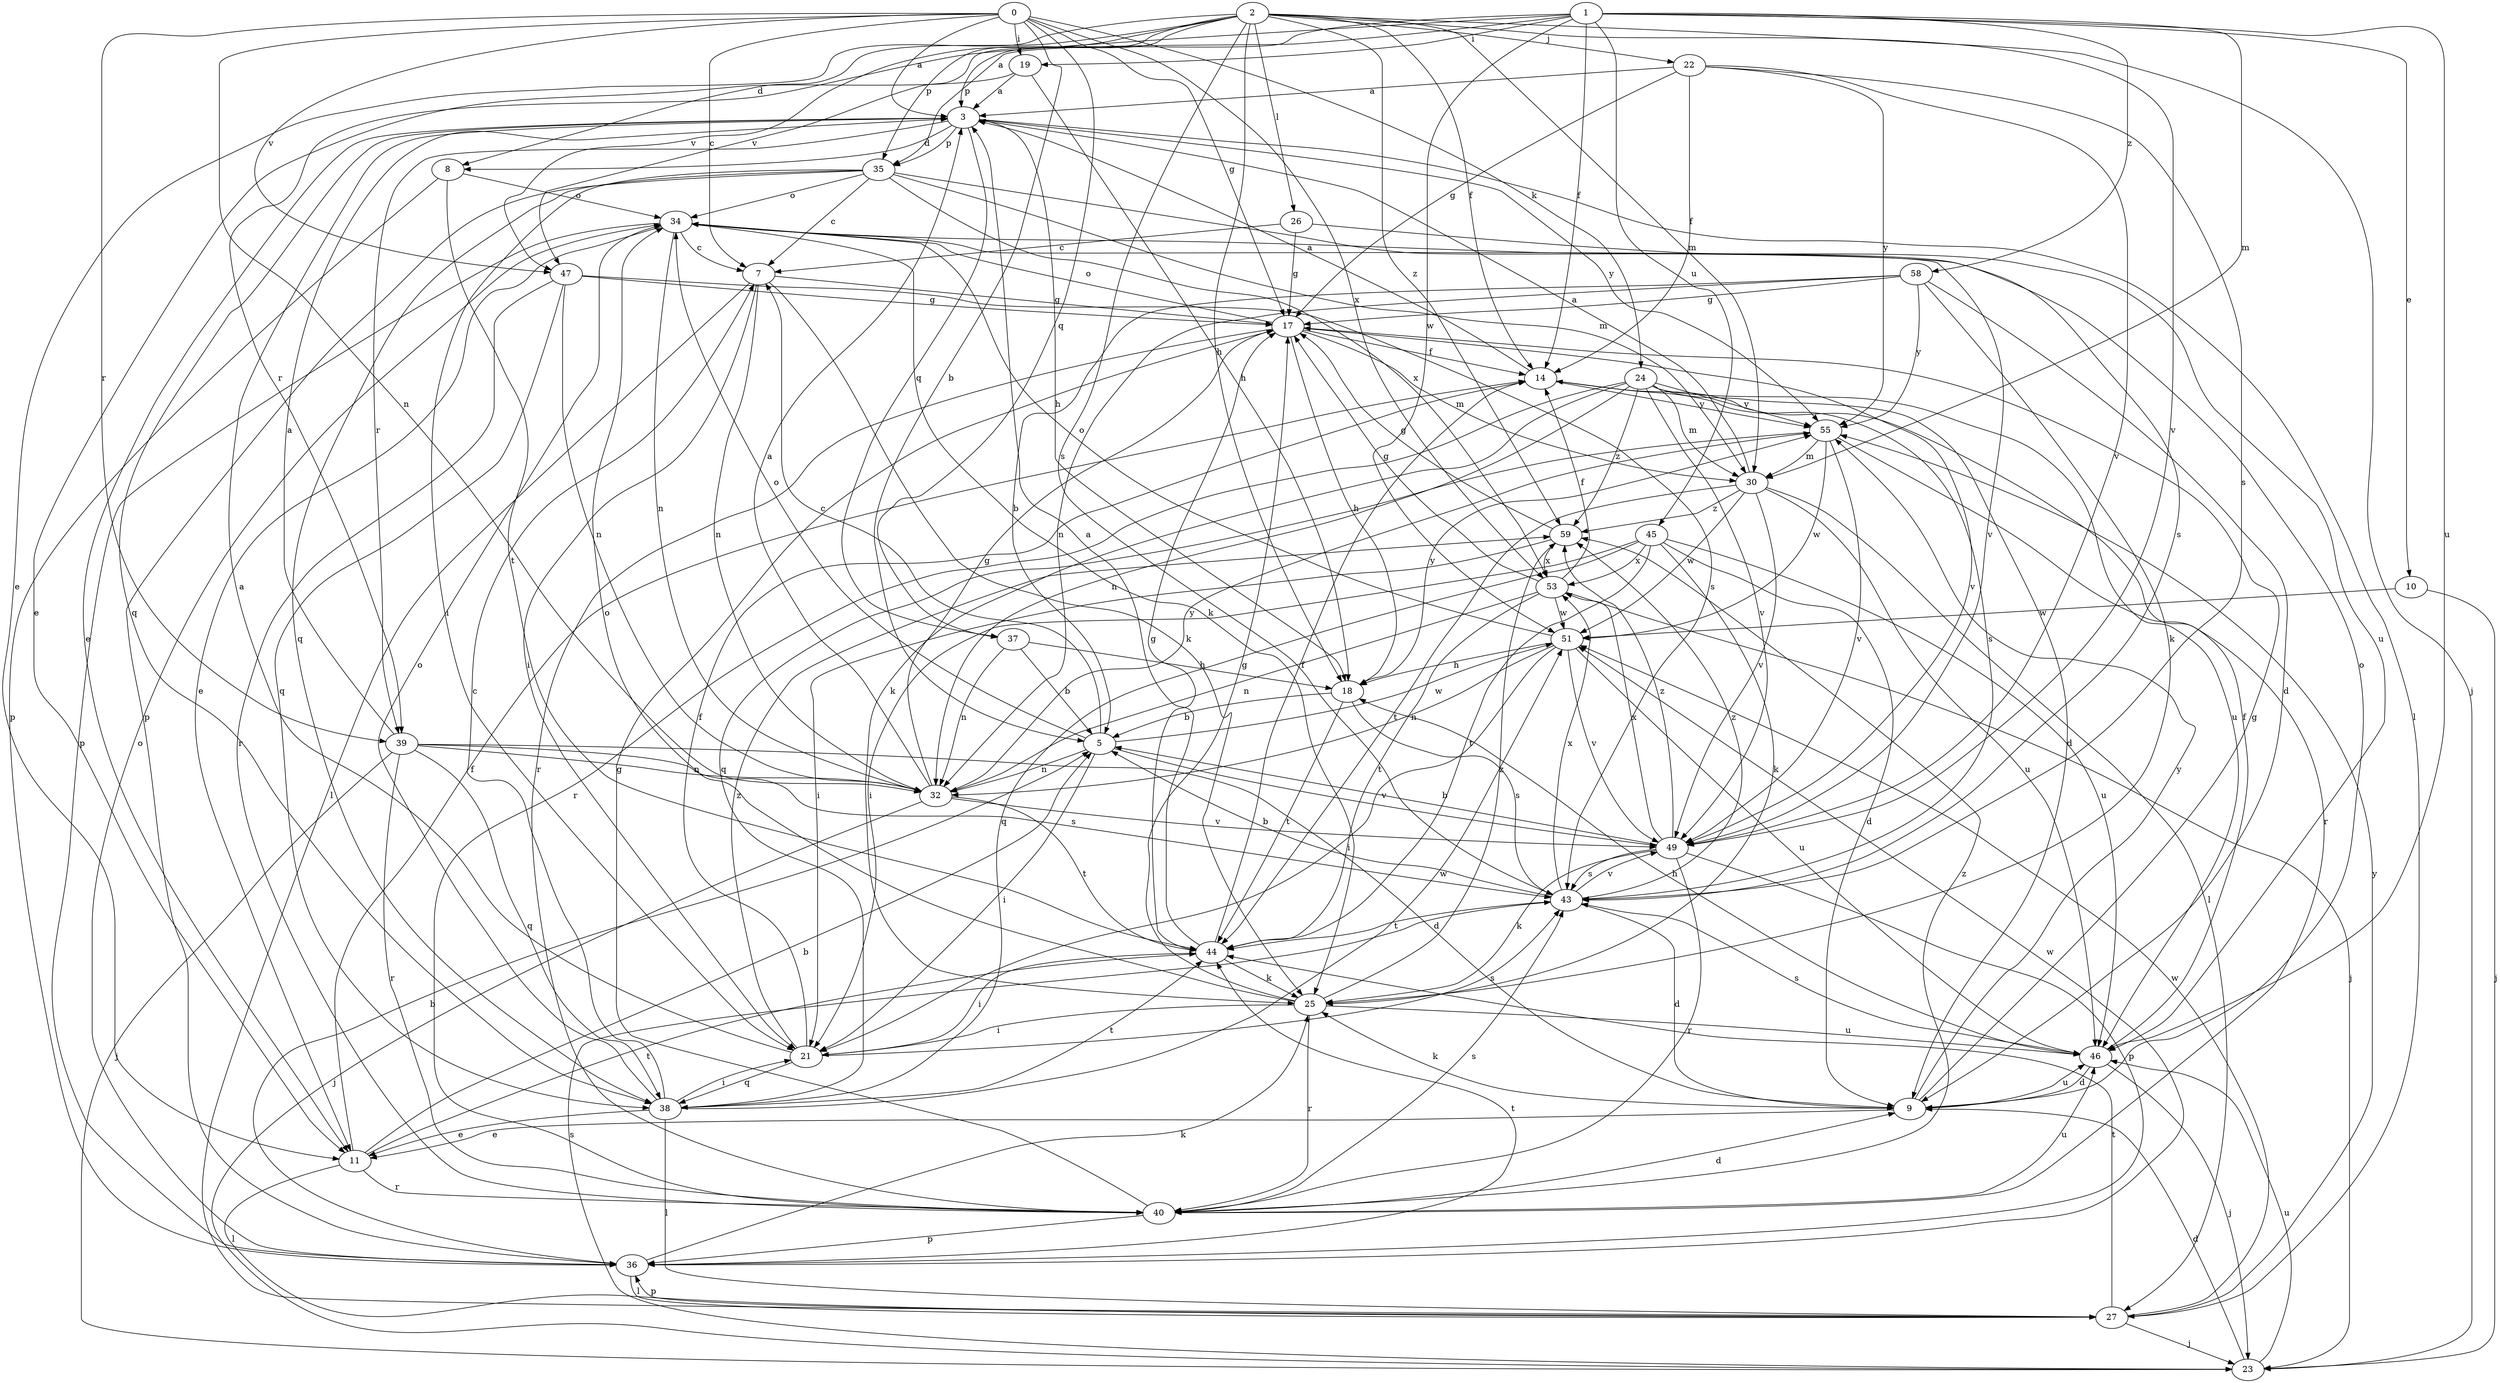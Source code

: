 strict digraph  {
0;
1;
2;
3;
5;
7;
8;
9;
10;
11;
14;
17;
18;
19;
21;
22;
23;
24;
25;
26;
27;
30;
32;
34;
35;
36;
37;
38;
39;
40;
43;
44;
45;
46;
47;
49;
51;
53;
55;
58;
59;
0 -> 3  [label=a];
0 -> 5  [label=b];
0 -> 7  [label=c];
0 -> 17  [label=g];
0 -> 19  [label=i];
0 -> 24  [label=k];
0 -> 32  [label=n];
0 -> 37  [label=q];
0 -> 39  [label=r];
0 -> 47  [label=v];
0 -> 53  [label=x];
1 -> 10  [label=e];
1 -> 14  [label=f];
1 -> 19  [label=i];
1 -> 30  [label=m];
1 -> 35  [label=p];
1 -> 39  [label=r];
1 -> 45  [label=u];
1 -> 46  [label=u];
1 -> 47  [label=v];
1 -> 51  [label=w];
1 -> 58  [label=z];
2 -> 3  [label=a];
2 -> 8  [label=d];
2 -> 11  [label=e];
2 -> 14  [label=f];
2 -> 18  [label=h];
2 -> 22  [label=j];
2 -> 23  [label=j];
2 -> 26  [label=l];
2 -> 30  [label=m];
2 -> 35  [label=p];
2 -> 43  [label=s];
2 -> 47  [label=v];
2 -> 49  [label=v];
2 -> 59  [label=z];
3 -> 8  [label=d];
3 -> 11  [label=e];
3 -> 18  [label=h];
3 -> 27  [label=l];
3 -> 35  [label=p];
3 -> 37  [label=q];
3 -> 38  [label=q];
3 -> 39  [label=r];
3 -> 55  [label=y];
5 -> 7  [label=c];
5 -> 21  [label=i];
5 -> 32  [label=n];
5 -> 34  [label=o];
5 -> 49  [label=v];
5 -> 51  [label=w];
7 -> 17  [label=g];
7 -> 21  [label=i];
7 -> 25  [label=k];
7 -> 27  [label=l];
7 -> 32  [label=n];
8 -> 34  [label=o];
8 -> 36  [label=p];
8 -> 44  [label=t];
9 -> 11  [label=e];
9 -> 17  [label=g];
9 -> 25  [label=k];
9 -> 34  [label=o];
9 -> 46  [label=u];
9 -> 55  [label=y];
10 -> 23  [label=j];
10 -> 51  [label=w];
11 -> 5  [label=b];
11 -> 14  [label=f];
11 -> 27  [label=l];
11 -> 40  [label=r];
11 -> 44  [label=t];
14 -> 3  [label=a];
14 -> 43  [label=s];
14 -> 55  [label=y];
17 -> 14  [label=f];
17 -> 18  [label=h];
17 -> 30  [label=m];
17 -> 34  [label=o];
17 -> 40  [label=r];
17 -> 49  [label=v];
18 -> 5  [label=b];
18 -> 43  [label=s];
18 -> 44  [label=t];
18 -> 55  [label=y];
19 -> 3  [label=a];
19 -> 11  [label=e];
19 -> 18  [label=h];
21 -> 3  [label=a];
21 -> 14  [label=f];
21 -> 38  [label=q];
21 -> 43  [label=s];
21 -> 59  [label=z];
22 -> 3  [label=a];
22 -> 14  [label=f];
22 -> 17  [label=g];
22 -> 43  [label=s];
22 -> 49  [label=v];
22 -> 55  [label=y];
23 -> 9  [label=d];
23 -> 43  [label=s];
23 -> 46  [label=u];
24 -> 9  [label=d];
24 -> 25  [label=k];
24 -> 30  [label=m];
24 -> 32  [label=n];
24 -> 40  [label=r];
24 -> 46  [label=u];
24 -> 49  [label=v];
24 -> 55  [label=y];
24 -> 59  [label=z];
25 -> 17  [label=g];
25 -> 21  [label=i];
25 -> 34  [label=o];
25 -> 40  [label=r];
25 -> 46  [label=u];
25 -> 59  [label=z];
26 -> 7  [label=c];
26 -> 17  [label=g];
26 -> 46  [label=u];
27 -> 23  [label=j];
27 -> 36  [label=p];
27 -> 44  [label=t];
27 -> 51  [label=w];
27 -> 55  [label=y];
30 -> 3  [label=a];
30 -> 27  [label=l];
30 -> 44  [label=t];
30 -> 46  [label=u];
30 -> 49  [label=v];
30 -> 51  [label=w];
30 -> 59  [label=z];
32 -> 3  [label=a];
32 -> 17  [label=g];
32 -> 23  [label=j];
32 -> 44  [label=t];
32 -> 49  [label=v];
32 -> 55  [label=y];
34 -> 7  [label=c];
34 -> 11  [label=e];
34 -> 25  [label=k];
34 -> 32  [label=n];
34 -> 36  [label=p];
34 -> 49  [label=v];
35 -> 7  [label=c];
35 -> 21  [label=i];
35 -> 30  [label=m];
35 -> 34  [label=o];
35 -> 36  [label=p];
35 -> 38  [label=q];
35 -> 43  [label=s];
35 -> 53  [label=x];
36 -> 5  [label=b];
36 -> 25  [label=k];
36 -> 27  [label=l];
36 -> 34  [label=o];
36 -> 44  [label=t];
36 -> 51  [label=w];
37 -> 5  [label=b];
37 -> 18  [label=h];
37 -> 32  [label=n];
38 -> 7  [label=c];
38 -> 11  [label=e];
38 -> 21  [label=i];
38 -> 27  [label=l];
38 -> 34  [label=o];
38 -> 44  [label=t];
38 -> 51  [label=w];
39 -> 3  [label=a];
39 -> 9  [label=d];
39 -> 23  [label=j];
39 -> 32  [label=n];
39 -> 38  [label=q];
39 -> 40  [label=r];
39 -> 43  [label=s];
40 -> 9  [label=d];
40 -> 17  [label=g];
40 -> 36  [label=p];
40 -> 43  [label=s];
40 -> 46  [label=u];
40 -> 59  [label=z];
43 -> 5  [label=b];
43 -> 9  [label=d];
43 -> 44  [label=t];
43 -> 49  [label=v];
43 -> 53  [label=x];
43 -> 59  [label=z];
44 -> 3  [label=a];
44 -> 14  [label=f];
44 -> 17  [label=g];
44 -> 21  [label=i];
44 -> 25  [label=k];
45 -> 9  [label=d];
45 -> 21  [label=i];
45 -> 25  [label=k];
45 -> 38  [label=q];
45 -> 44  [label=t];
45 -> 46  [label=u];
45 -> 53  [label=x];
46 -> 9  [label=d];
46 -> 14  [label=f];
46 -> 18  [label=h];
46 -> 23  [label=j];
46 -> 43  [label=s];
47 -> 17  [label=g];
47 -> 32  [label=n];
47 -> 38  [label=q];
47 -> 40  [label=r];
47 -> 43  [label=s];
49 -> 5  [label=b];
49 -> 25  [label=k];
49 -> 36  [label=p];
49 -> 40  [label=r];
49 -> 43  [label=s];
49 -> 53  [label=x];
49 -> 59  [label=z];
51 -> 18  [label=h];
51 -> 21  [label=i];
51 -> 32  [label=n];
51 -> 34  [label=o];
51 -> 46  [label=u];
51 -> 49  [label=v];
53 -> 14  [label=f];
53 -> 17  [label=g];
53 -> 23  [label=j];
53 -> 32  [label=n];
53 -> 44  [label=t];
53 -> 51  [label=w];
55 -> 30  [label=m];
55 -> 38  [label=q];
55 -> 40  [label=r];
55 -> 49  [label=v];
55 -> 51  [label=w];
58 -> 5  [label=b];
58 -> 9  [label=d];
58 -> 17  [label=g];
58 -> 25  [label=k];
58 -> 32  [label=n];
58 -> 55  [label=y];
59 -> 17  [label=g];
59 -> 21  [label=i];
59 -> 53  [label=x];
}
